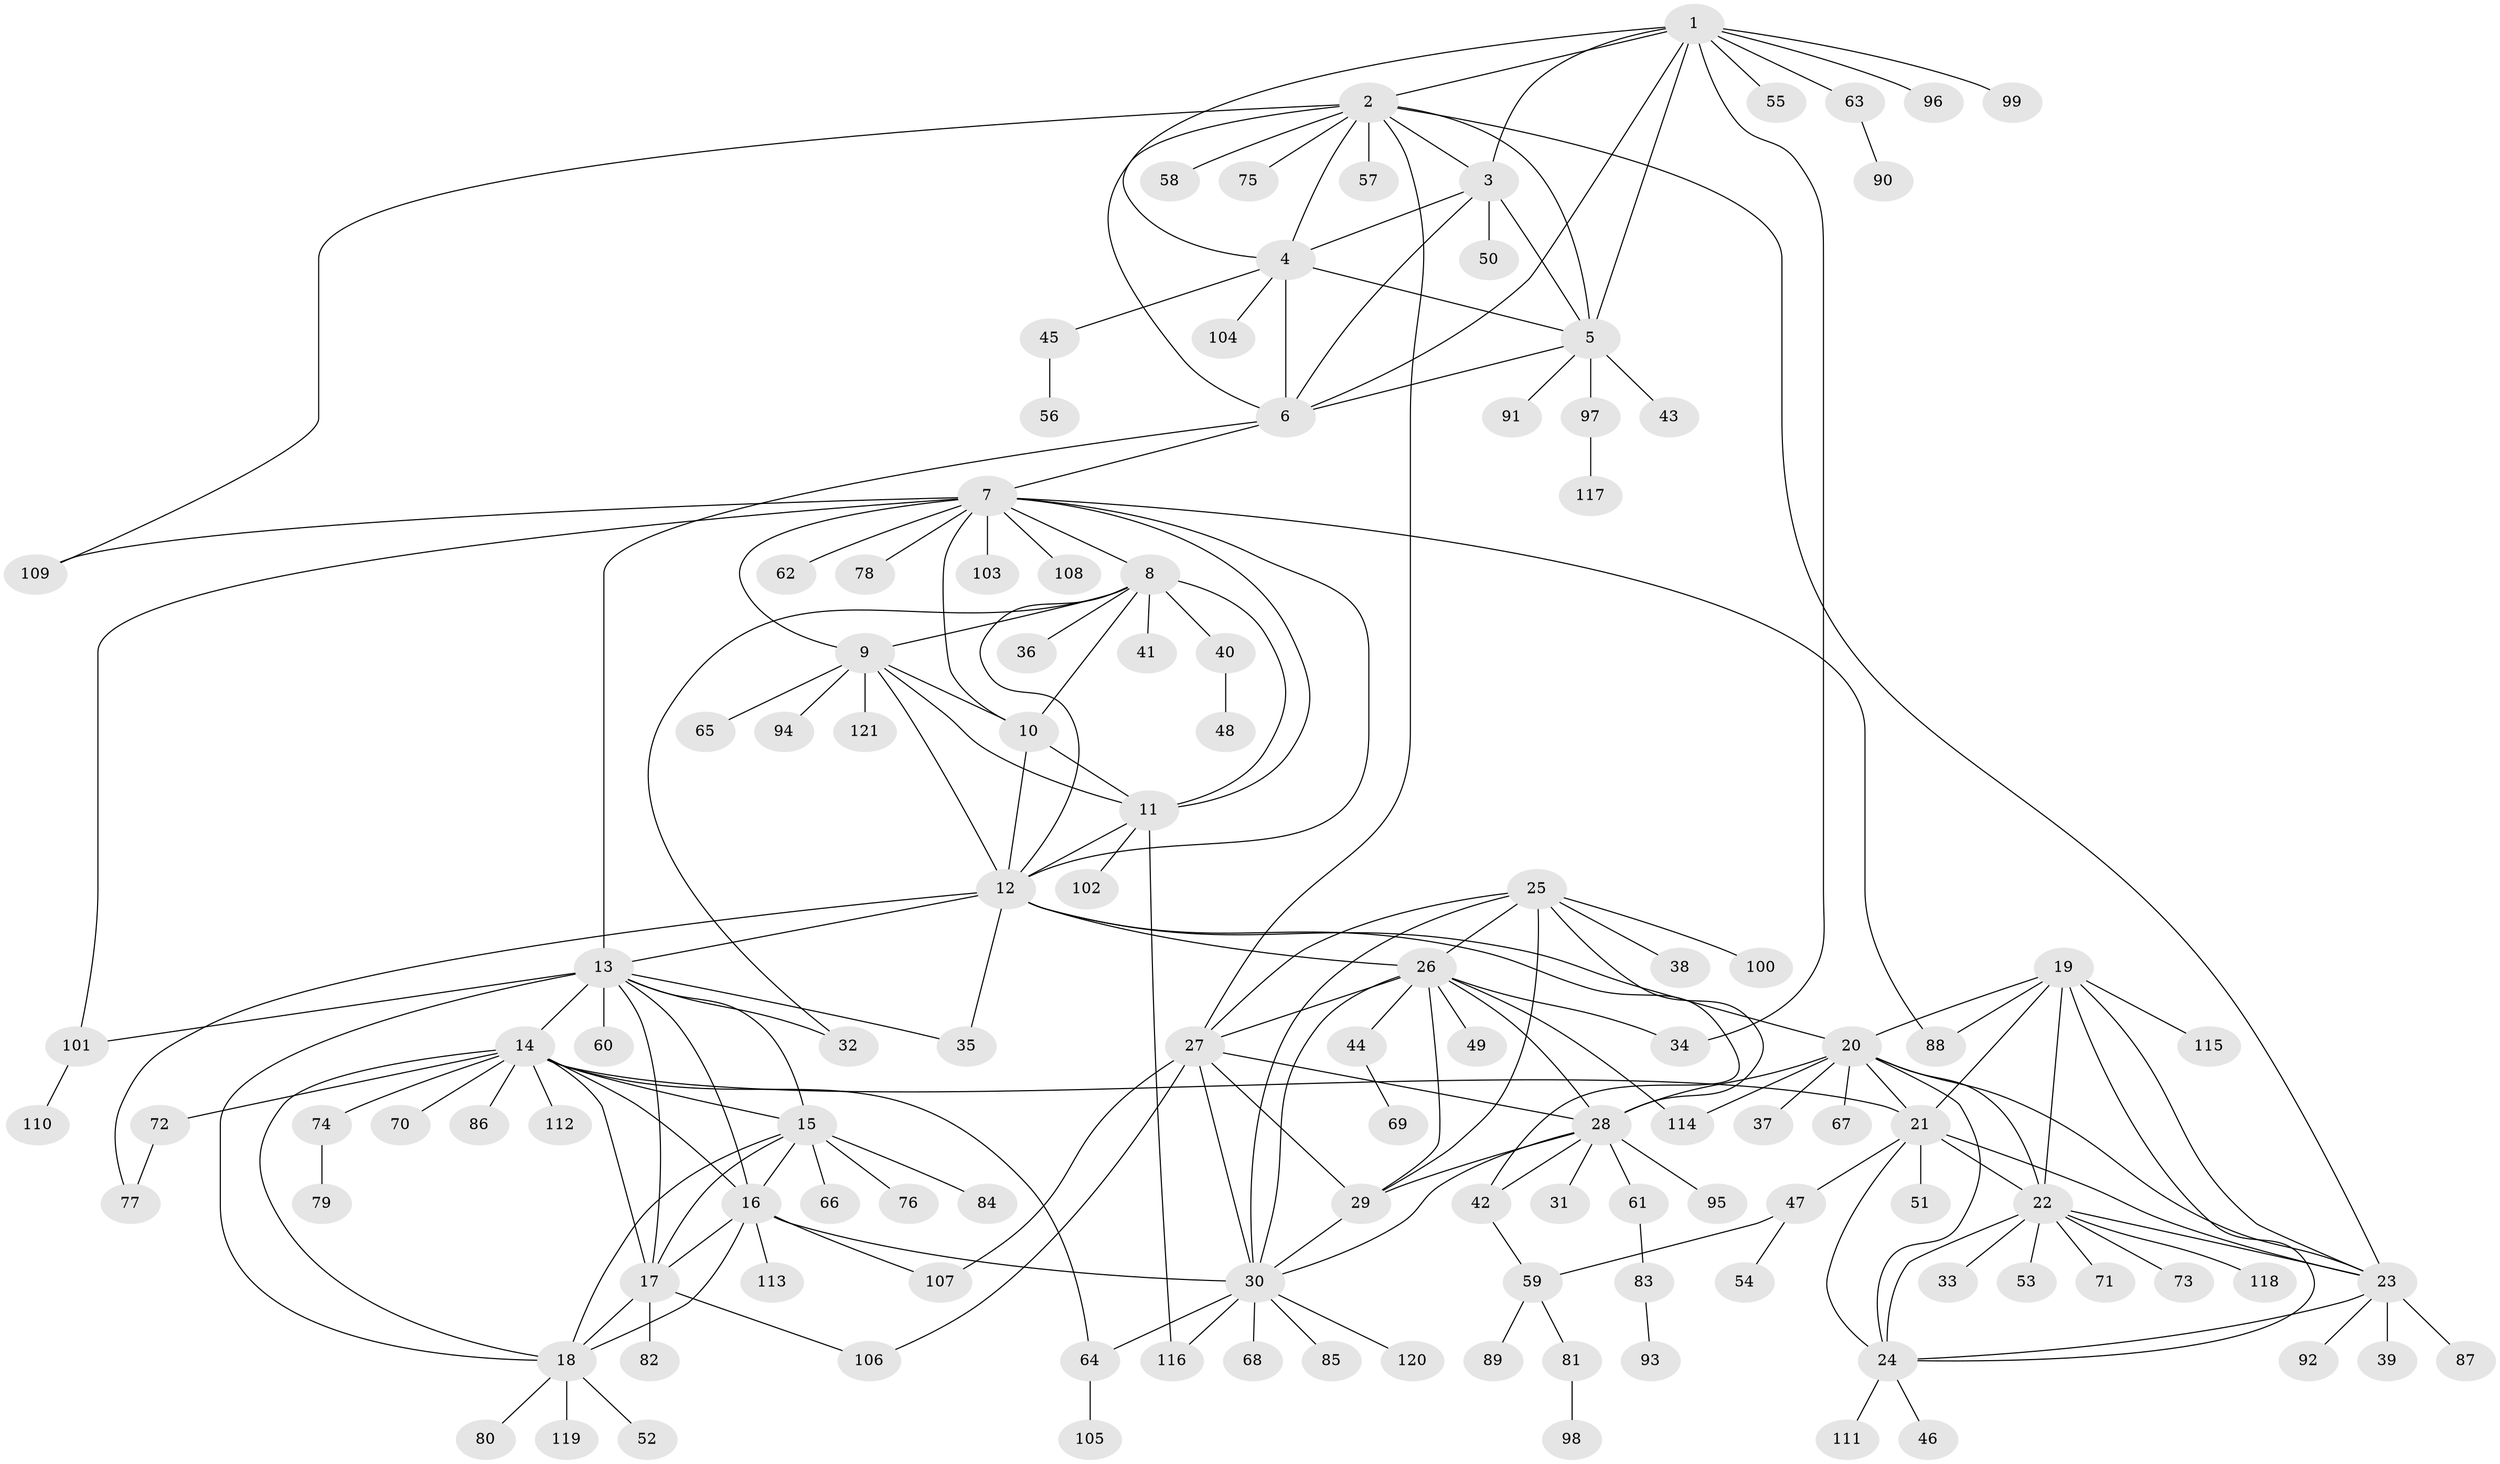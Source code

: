 // Generated by graph-tools (version 1.1) at 2025/11/02/27/25 16:11:32]
// undirected, 121 vertices, 190 edges
graph export_dot {
graph [start="1"]
  node [color=gray90,style=filled];
  1;
  2;
  3;
  4;
  5;
  6;
  7;
  8;
  9;
  10;
  11;
  12;
  13;
  14;
  15;
  16;
  17;
  18;
  19;
  20;
  21;
  22;
  23;
  24;
  25;
  26;
  27;
  28;
  29;
  30;
  31;
  32;
  33;
  34;
  35;
  36;
  37;
  38;
  39;
  40;
  41;
  42;
  43;
  44;
  45;
  46;
  47;
  48;
  49;
  50;
  51;
  52;
  53;
  54;
  55;
  56;
  57;
  58;
  59;
  60;
  61;
  62;
  63;
  64;
  65;
  66;
  67;
  68;
  69;
  70;
  71;
  72;
  73;
  74;
  75;
  76;
  77;
  78;
  79;
  80;
  81;
  82;
  83;
  84;
  85;
  86;
  87;
  88;
  89;
  90;
  91;
  92;
  93;
  94;
  95;
  96;
  97;
  98;
  99;
  100;
  101;
  102;
  103;
  104;
  105;
  106;
  107;
  108;
  109;
  110;
  111;
  112;
  113;
  114;
  115;
  116;
  117;
  118;
  119;
  120;
  121;
  1 -- 2;
  1 -- 3;
  1 -- 4;
  1 -- 5;
  1 -- 6;
  1 -- 34;
  1 -- 55;
  1 -- 63;
  1 -- 96;
  1 -- 99;
  2 -- 3;
  2 -- 4;
  2 -- 5;
  2 -- 6;
  2 -- 23;
  2 -- 27;
  2 -- 57;
  2 -- 58;
  2 -- 75;
  2 -- 109;
  3 -- 4;
  3 -- 5;
  3 -- 6;
  3 -- 50;
  4 -- 5;
  4 -- 6;
  4 -- 45;
  4 -- 104;
  5 -- 6;
  5 -- 43;
  5 -- 91;
  5 -- 97;
  6 -- 7;
  6 -- 13;
  7 -- 8;
  7 -- 9;
  7 -- 10;
  7 -- 11;
  7 -- 12;
  7 -- 62;
  7 -- 78;
  7 -- 88;
  7 -- 101;
  7 -- 103;
  7 -- 108;
  7 -- 109;
  8 -- 9;
  8 -- 10;
  8 -- 11;
  8 -- 12;
  8 -- 32;
  8 -- 36;
  8 -- 40;
  8 -- 41;
  9 -- 10;
  9 -- 11;
  9 -- 12;
  9 -- 65;
  9 -- 94;
  9 -- 121;
  10 -- 11;
  10 -- 12;
  11 -- 12;
  11 -- 102;
  11 -- 116;
  12 -- 13;
  12 -- 20;
  12 -- 26;
  12 -- 35;
  12 -- 42;
  12 -- 77;
  13 -- 14;
  13 -- 15;
  13 -- 16;
  13 -- 17;
  13 -- 18;
  13 -- 32;
  13 -- 35;
  13 -- 60;
  13 -- 101;
  14 -- 15;
  14 -- 16;
  14 -- 17;
  14 -- 18;
  14 -- 21;
  14 -- 64;
  14 -- 70;
  14 -- 72;
  14 -- 74;
  14 -- 86;
  14 -- 112;
  15 -- 16;
  15 -- 17;
  15 -- 18;
  15 -- 66;
  15 -- 76;
  15 -- 84;
  16 -- 17;
  16 -- 18;
  16 -- 30;
  16 -- 107;
  16 -- 113;
  17 -- 18;
  17 -- 82;
  17 -- 106;
  18 -- 52;
  18 -- 80;
  18 -- 119;
  19 -- 20;
  19 -- 21;
  19 -- 22;
  19 -- 23;
  19 -- 24;
  19 -- 88;
  19 -- 115;
  20 -- 21;
  20 -- 22;
  20 -- 23;
  20 -- 24;
  20 -- 28;
  20 -- 37;
  20 -- 67;
  20 -- 114;
  21 -- 22;
  21 -- 23;
  21 -- 24;
  21 -- 47;
  21 -- 51;
  22 -- 23;
  22 -- 24;
  22 -- 33;
  22 -- 53;
  22 -- 71;
  22 -- 73;
  22 -- 118;
  23 -- 24;
  23 -- 39;
  23 -- 87;
  23 -- 92;
  24 -- 46;
  24 -- 111;
  25 -- 26;
  25 -- 27;
  25 -- 28;
  25 -- 29;
  25 -- 30;
  25 -- 38;
  25 -- 100;
  26 -- 27;
  26 -- 28;
  26 -- 29;
  26 -- 30;
  26 -- 34;
  26 -- 44;
  26 -- 49;
  26 -- 114;
  27 -- 28;
  27 -- 29;
  27 -- 30;
  27 -- 106;
  27 -- 107;
  28 -- 29;
  28 -- 30;
  28 -- 31;
  28 -- 42;
  28 -- 61;
  28 -- 95;
  29 -- 30;
  30 -- 64;
  30 -- 68;
  30 -- 85;
  30 -- 116;
  30 -- 120;
  40 -- 48;
  42 -- 59;
  44 -- 69;
  45 -- 56;
  47 -- 54;
  47 -- 59;
  59 -- 81;
  59 -- 89;
  61 -- 83;
  63 -- 90;
  64 -- 105;
  72 -- 77;
  74 -- 79;
  81 -- 98;
  83 -- 93;
  97 -- 117;
  101 -- 110;
}
